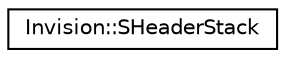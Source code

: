 digraph "Graphical Class Hierarchy"
{
 // LATEX_PDF_SIZE
  edge [fontname="Helvetica",fontsize="10",labelfontname="Helvetica",labelfontsize="10"];
  node [fontname="Helvetica",fontsize="10",shape=record];
  rankdir="LR";
  Node0 [label="Invision::SHeaderStack",height=0.2,width=0.4,color="black", fillcolor="white", style="filled",URL="$struct_invision_1_1_s_header_stack.html",tooltip=" "];
}
